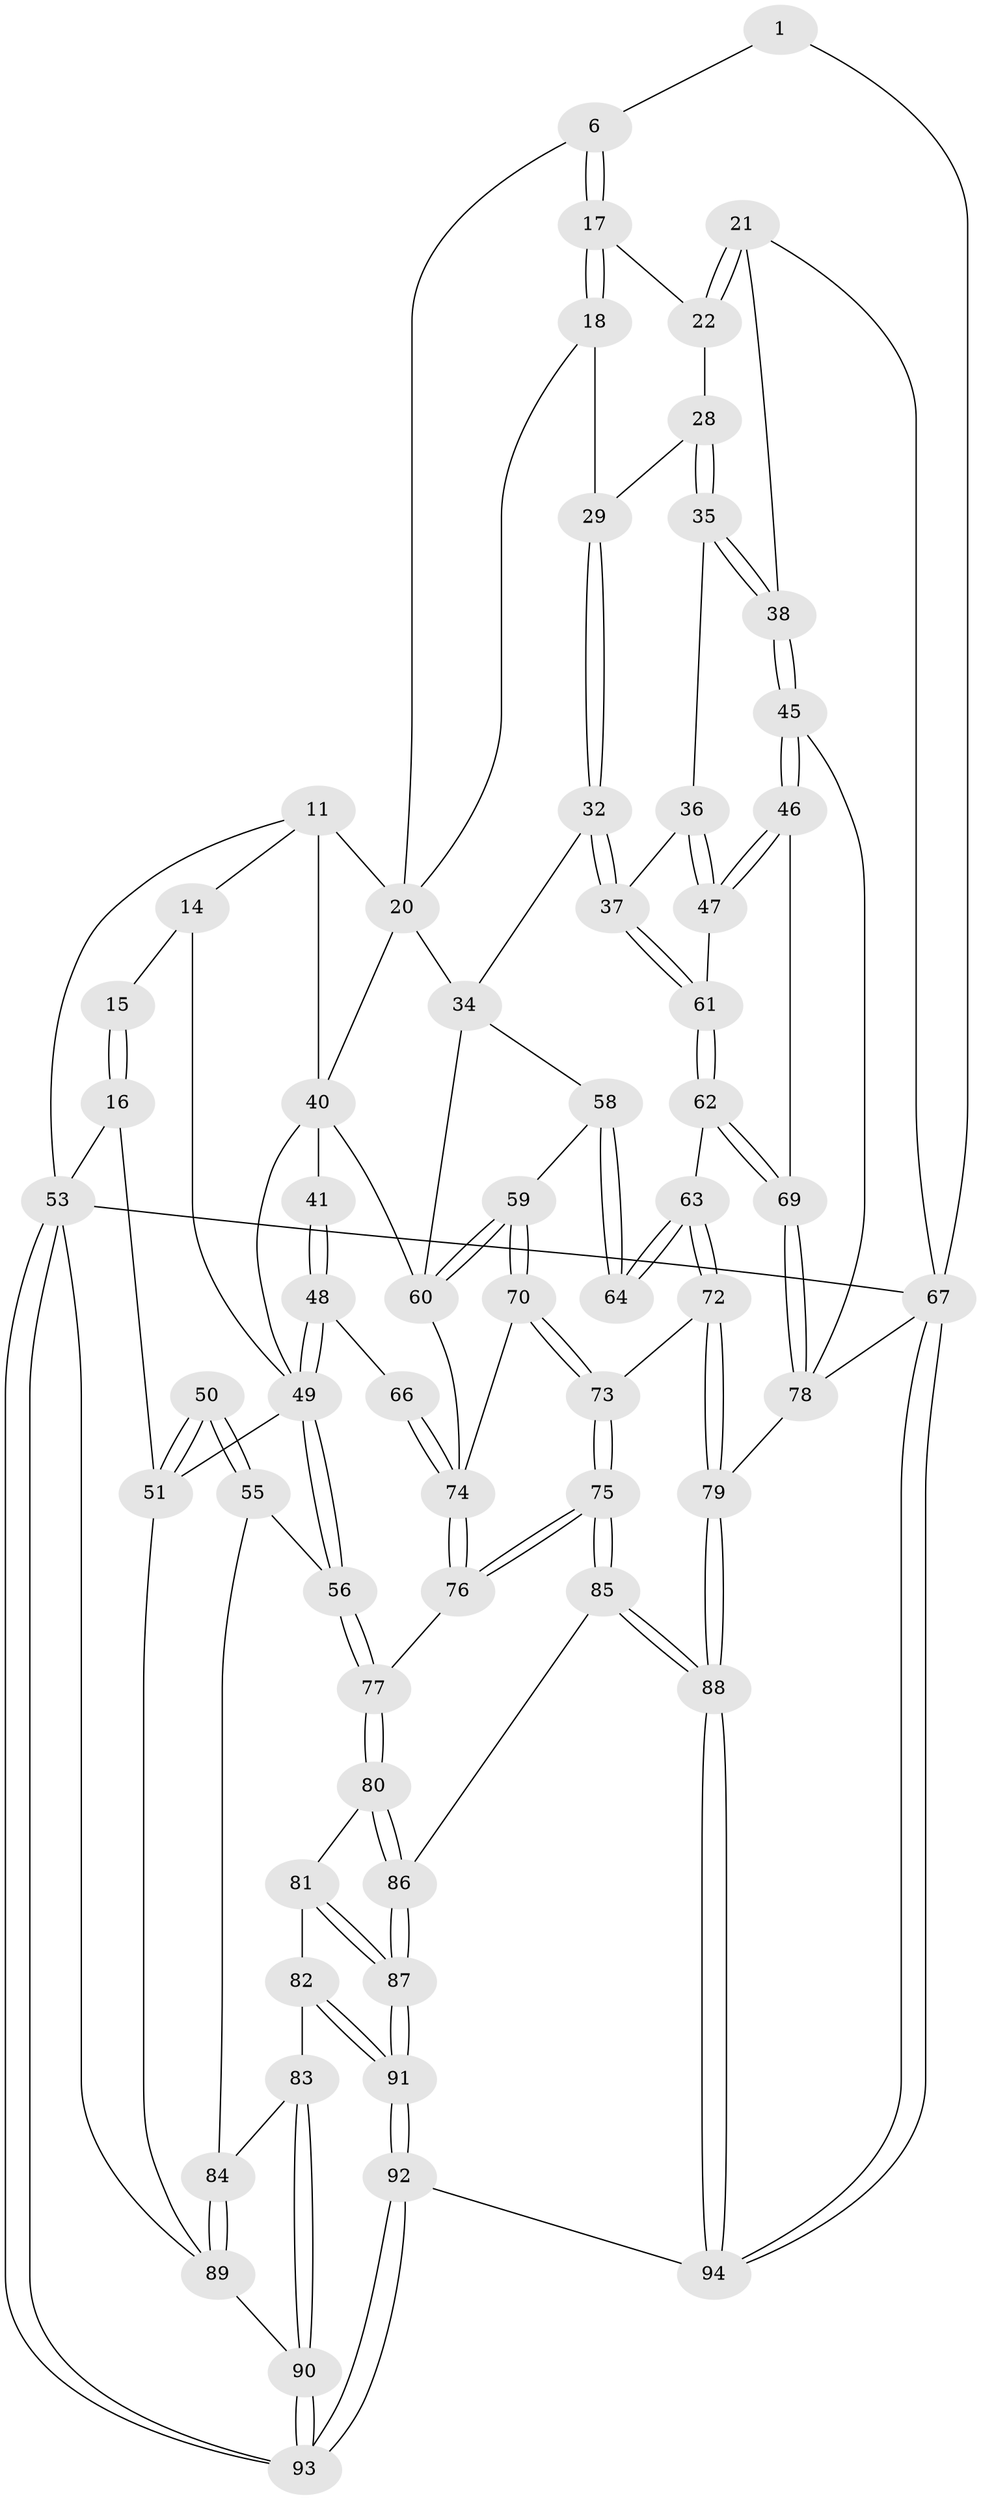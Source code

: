 // original degree distribution, {3: 0.031914893617021274, 6: 0.22340425531914893, 5: 0.5212765957446809, 4: 0.22340425531914893}
// Generated by graph-tools (version 1.1) at 2025/06/03/04/25 22:06:41]
// undirected, 65 vertices, 153 edges
graph export_dot {
graph [start="1"]
  node [color=gray90,style=filled];
  1 [pos="+0.8142849816509139+0"];
  6 [pos="+0.6563558488376271+0.15447683180746122"];
  11 [pos="+0.2442982963004827+0.07923867988803208",super="+5+10+9"];
  14 [pos="+0.17939399024025077+0.23864761166627083"];
  15 [pos="+0.08537850523728206+0.20280952833929772"];
  16 [pos="+0+0.12354945090439415",super="+13"];
  17 [pos="+0.712556882267106+0.1903970068476309"];
  18 [pos="+0.6555870651779602+0.3328418694217155"];
  20 [pos="+0.48635216004720155+0.30683953823280735",super="+8+19+7"];
  21 [pos="+1+0"];
  22 [pos="+0.787786412911454+0.19689212924554916"];
  28 [pos="+0.8322624839487994+0.33600501225670254"];
  29 [pos="+0.7297884690101836+0.36916817786116823"];
  32 [pos="+0.7078819051713626+0.4775695275536416"];
  34 [pos="+0.6290688003961562+0.45021363920393237",super="+33"];
  35 [pos="+0.8590140863807108+0.38117458350293726"];
  36 [pos="+0.8583345507501401+0.3837930456764508"];
  37 [pos="+0.7576558391126264+0.4894240257735047"];
  38 [pos="+1+0.30289648454352164"];
  40 [pos="+0.514802229157792+0.505435538629596",super="+25"];
  41 [pos="+0.3383327477121812+0.4832229861259281"];
  45 [pos="+1+0.5573693490482617"];
  46 [pos="+0.9843533683736772+0.5791334946369702"];
  47 [pos="+0.9468179015742458+0.5432469020231885"];
  48 [pos="+0.3052109630694449+0.6064873087757922"];
  49 [pos="+0.2653051166256146+0.6299727084908174",super="+42+26+27+43"];
  50 [pos="+0+0.6800268920304807"];
  51 [pos="+0+0.6895175700033115",super="+31+44"];
  53 [pos="+0+1",super="+3"];
  55 [pos="+0.09681534475003807+0.7063094392790977"];
  56 [pos="+0.24020920938565535+0.6538732318438315",super="+54"];
  58 [pos="+0.5938167222128713+0.6217890473931228",super="+57"];
  59 [pos="+0.584208051098545+0.621369232138929"];
  60 [pos="+0.5142799876718607+0.5550293034945004",super="+39"];
  61 [pos="+0.7693524667463664+0.5150891596230365"];
  62 [pos="+0.7750696700696704+0.5739842414291144"];
  63 [pos="+0.6836976308127795+0.656652079133115"];
  64 [pos="+0.6748441096011335+0.6496105179001207"];
  66 [pos="+0.3425417203921319+0.6161698801221207"];
  67 [pos="+1+1",super="+2"];
  69 [pos="+0.8831318923634387+0.6672003360374282"];
  70 [pos="+0.5588475863366109+0.6767960410539718"];
  72 [pos="+0.7043120296222193+0.7389115403990676"];
  73 [pos="+0.5687103185336613+0.7840568402521515"];
  74 [pos="+0.44676107795252773+0.7248867052236135",super="+71+65"];
  75 [pos="+0.5135424265057256+0.8388027149516044"];
  76 [pos="+0.4530929570284227+0.770435848435977"];
  77 [pos="+0.30189957840260545+0.7729062970133375"];
  78 [pos="+0.8425103817829066+0.8000276950818219",super="+68"];
  79 [pos="+0.8130234275762203+0.8062919129919992"];
  80 [pos="+0.2995786680808762+0.7876608132597084"];
  81 [pos="+0.2971349880254075+0.7924559751772997"];
  82 [pos="+0.20050186172584414+0.8766317612330049"];
  83 [pos="+0.18253650611123484+0.8656632126783621"];
  84 [pos="+0.13191631668240003+0.821734378855988"];
  85 [pos="+0.5125161963740416+0.8615512822579547"];
  86 [pos="+0.4529044210069272+0.9369935192946448"];
  87 [pos="+0.3505393750316572+1"];
  88 [pos="+0.7070736230342227+0.955878718306462"];
  89 [pos="+0.07439427023779673+0.8939175654213388",super="+52"];
  90 [pos="+0.09464665976112165+0.9542606077150941"];
  91 [pos="+0.3272976572324943+1"];
  92 [pos="+0.32549479148174554+1"];
  93 [pos="+0.12643827996203505+1"];
  94 [pos="+0.7343835108354128+1"];
  1 -- 6;
  1 -- 67;
  6 -- 17;
  6 -- 17;
  6 -- 20;
  11 -- 53;
  11 -- 14;
  11 -- 20 [weight=2];
  11 -- 40;
  14 -- 15;
  14 -- 49;
  15 -- 16 [weight=2];
  15 -- 16;
  16 -- 53;
  16 -- 51;
  17 -- 18;
  17 -- 18;
  17 -- 22;
  18 -- 29;
  18 -- 20;
  20 -- 34;
  20 -- 40;
  21 -- 22;
  21 -- 22;
  21 -- 38;
  21 -- 67;
  22 -- 28;
  28 -- 29;
  28 -- 35;
  28 -- 35;
  29 -- 32;
  29 -- 32;
  32 -- 37;
  32 -- 37;
  32 -- 34;
  34 -- 58;
  34 -- 60;
  35 -- 36;
  35 -- 38;
  35 -- 38;
  36 -- 37;
  36 -- 47;
  36 -- 47;
  37 -- 61;
  37 -- 61;
  38 -- 45;
  38 -- 45;
  40 -- 41 [weight=2];
  40 -- 49;
  40 -- 60;
  41 -- 48;
  41 -- 48;
  45 -- 46;
  45 -- 46;
  45 -- 78;
  46 -- 47;
  46 -- 47;
  46 -- 69;
  47 -- 61;
  48 -- 49;
  48 -- 49;
  48 -- 66;
  49 -- 56 [weight=2];
  49 -- 56;
  49 -- 51 [weight=2];
  50 -- 51 [weight=2];
  50 -- 51;
  50 -- 55;
  50 -- 55;
  51 -- 89;
  53 -- 93;
  53 -- 93;
  53 -- 67 [weight=2];
  53 -- 89;
  55 -- 84;
  55 -- 56;
  56 -- 77;
  56 -- 77;
  58 -- 59;
  58 -- 64 [weight=2];
  58 -- 64;
  59 -- 60;
  59 -- 60;
  59 -- 70;
  59 -- 70;
  60 -- 74;
  61 -- 62;
  61 -- 62;
  62 -- 63;
  62 -- 69;
  62 -- 69;
  63 -- 64;
  63 -- 64;
  63 -- 72;
  63 -- 72;
  66 -- 74 [weight=2];
  66 -- 74;
  67 -- 94;
  67 -- 94;
  67 -- 78;
  69 -- 78;
  69 -- 78;
  70 -- 73;
  70 -- 73;
  70 -- 74;
  72 -- 73;
  72 -- 79;
  72 -- 79;
  73 -- 75;
  73 -- 75;
  74 -- 76;
  74 -- 76;
  75 -- 76;
  75 -- 76;
  75 -- 85;
  75 -- 85;
  76 -- 77;
  77 -- 80;
  77 -- 80;
  78 -- 79;
  79 -- 88;
  79 -- 88;
  80 -- 81;
  80 -- 86;
  80 -- 86;
  81 -- 82;
  81 -- 87;
  81 -- 87;
  82 -- 83;
  82 -- 91;
  82 -- 91;
  83 -- 84;
  83 -- 90;
  83 -- 90;
  84 -- 89;
  84 -- 89;
  85 -- 86;
  85 -- 88;
  85 -- 88;
  86 -- 87;
  86 -- 87;
  87 -- 91;
  87 -- 91;
  88 -- 94;
  88 -- 94;
  89 -- 90;
  90 -- 93;
  90 -- 93;
  91 -- 92;
  91 -- 92;
  92 -- 93;
  92 -- 93;
  92 -- 94;
}
